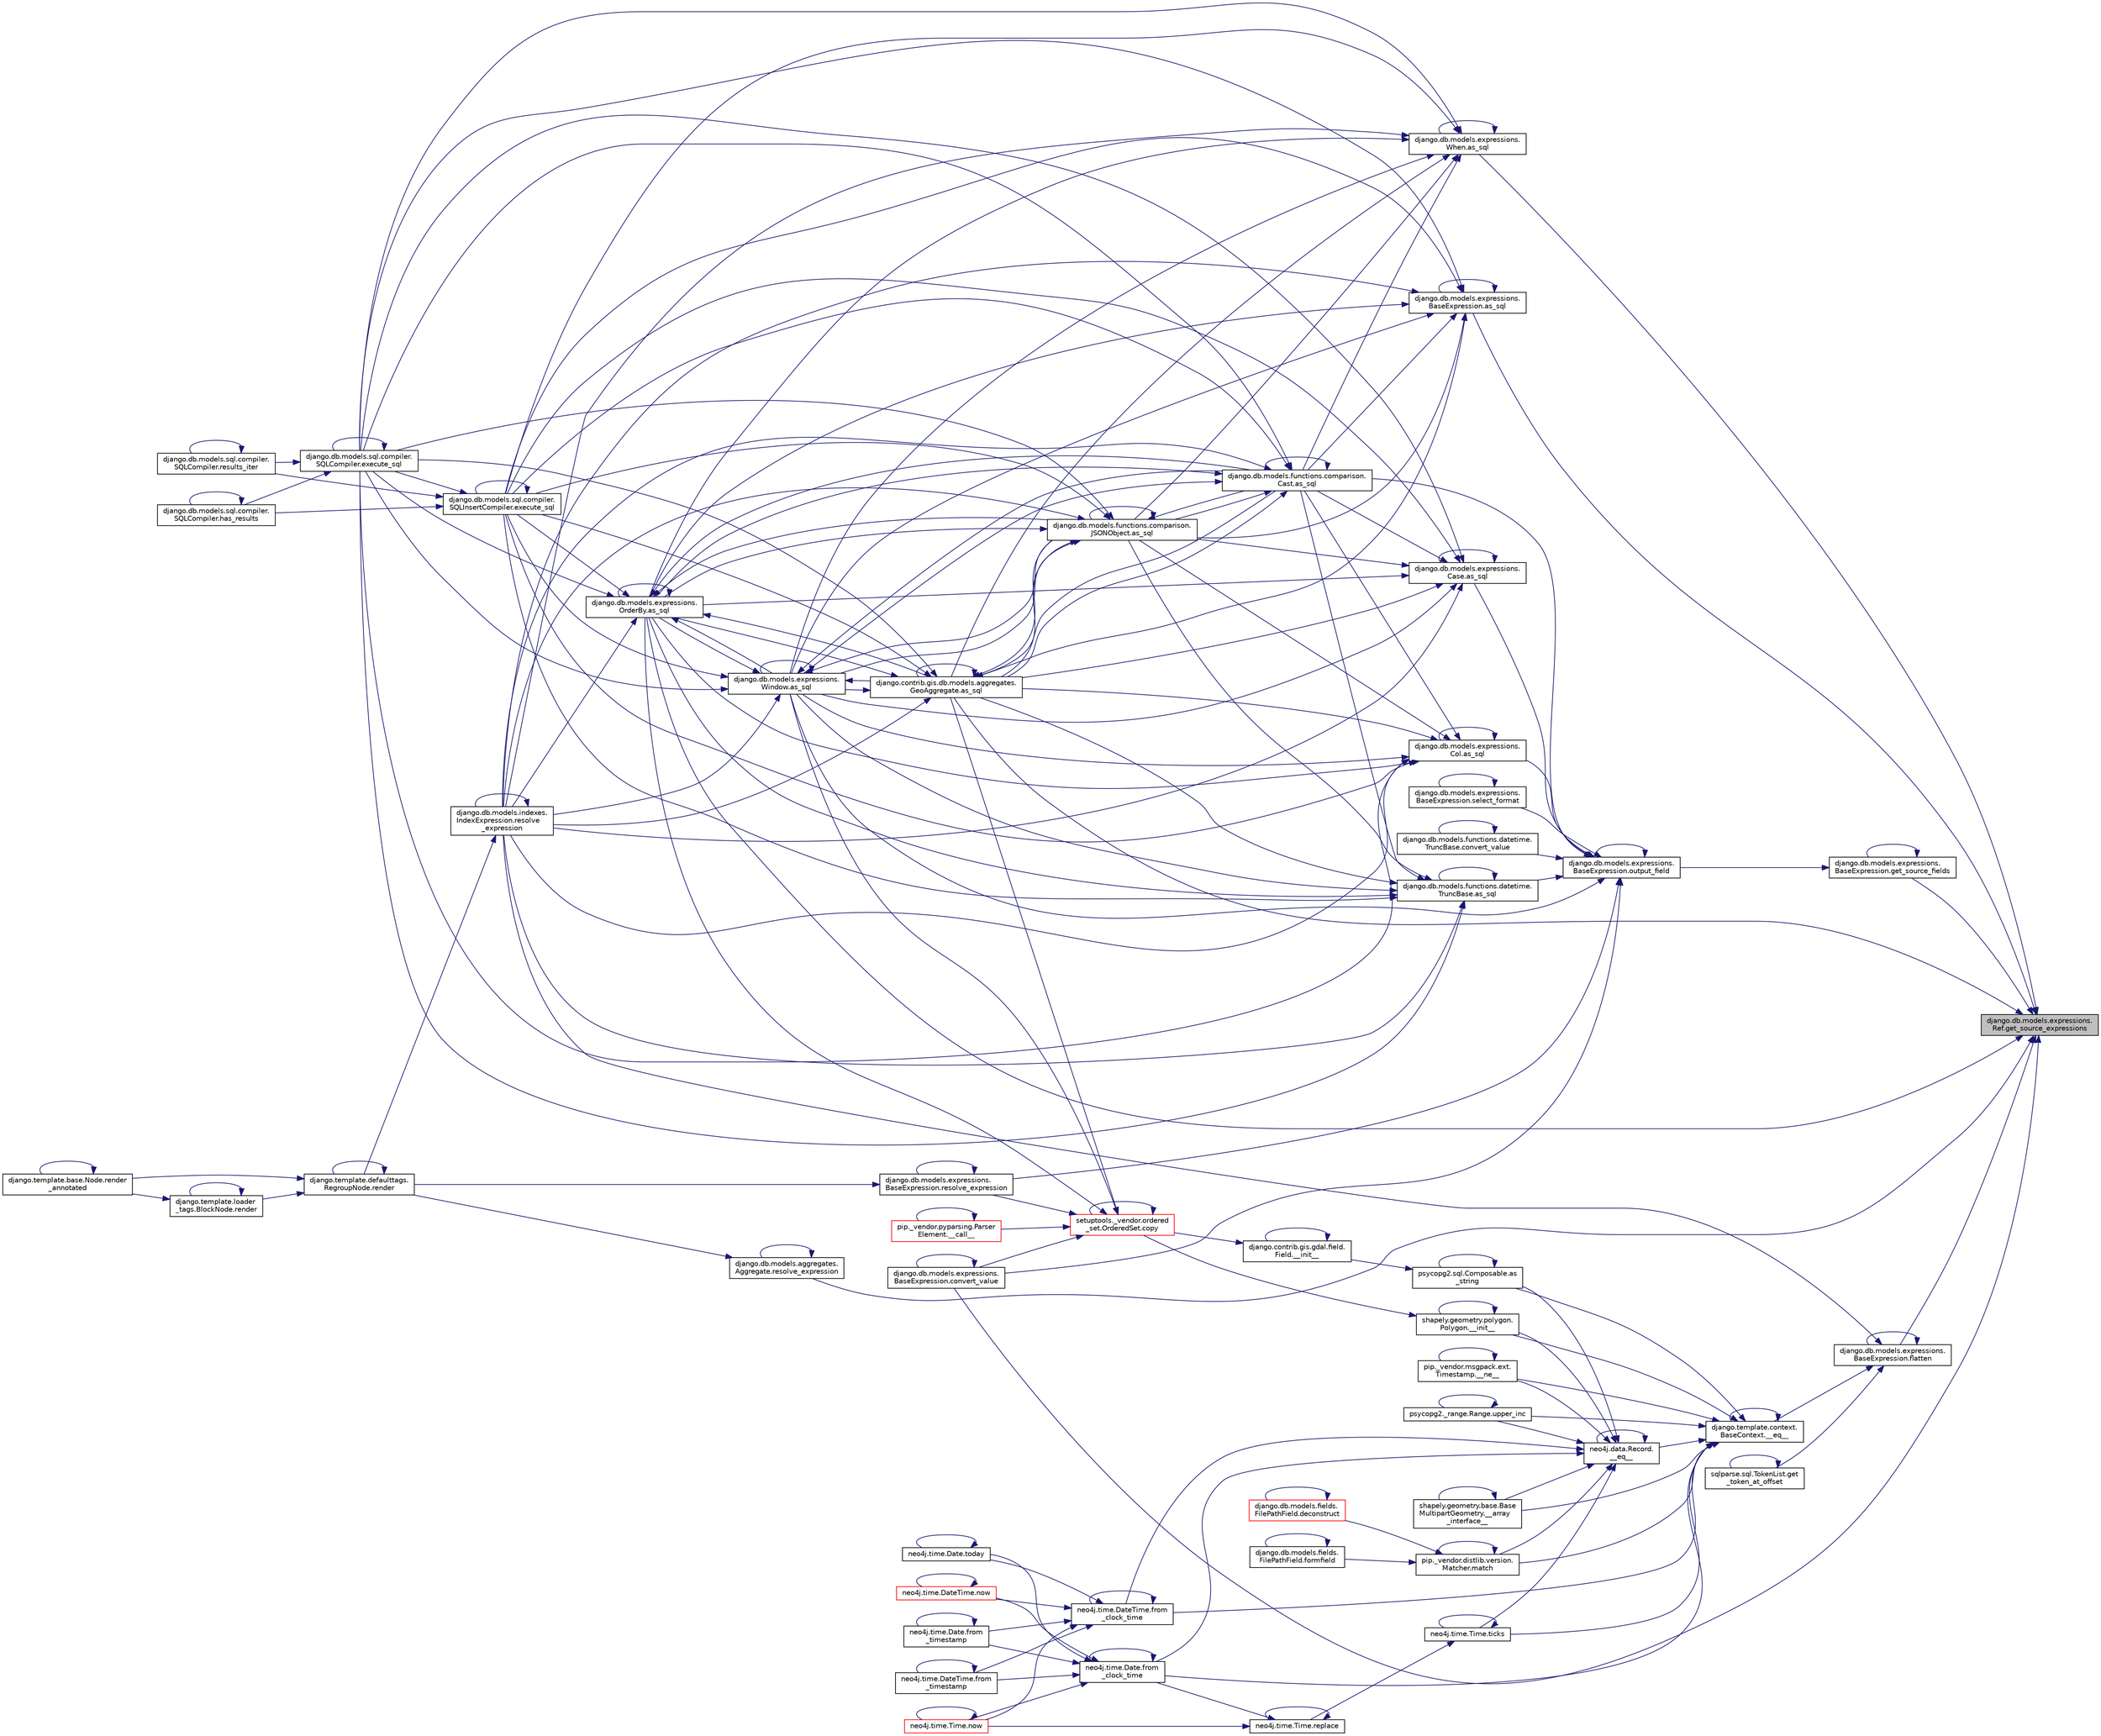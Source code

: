 digraph "django.db.models.expressions.Ref.get_source_expressions"
{
 // LATEX_PDF_SIZE
  edge [fontname="Helvetica",fontsize="10",labelfontname="Helvetica",labelfontsize="10"];
  node [fontname="Helvetica",fontsize="10",shape=record];
  rankdir="RL";
  Node1 [label="django.db.models.expressions.\lRef.get_source_expressions",height=0.2,width=0.4,color="black", fillcolor="grey75", style="filled", fontcolor="black",tooltip=" "];
  Node1 -> Node2 [dir="back",color="midnightblue",fontsize="10",style="solid",fontname="Helvetica"];
  Node2 [label="django.db.models.expressions.\lBaseExpression.as_sql",height=0.2,width=0.4,color="black", fillcolor="white", style="filled",URL="$de/d6b/classdjango_1_1db_1_1models_1_1expressions_1_1_base_expression.html#a1e3dc450362441952ec060b3711b681a",tooltip=" "];
  Node2 -> Node2 [dir="back",color="midnightblue",fontsize="10",style="solid",fontname="Helvetica"];
  Node2 -> Node3 [dir="back",color="midnightblue",fontsize="10",style="solid",fontname="Helvetica"];
  Node3 [label="django.db.models.functions.comparison.\lCast.as_sql",height=0.2,width=0.4,color="black", fillcolor="white", style="filled",URL="$dd/d3c/classdjango_1_1db_1_1models_1_1functions_1_1comparison_1_1_cast.html#a010e365ade29d50da0332d4f46b95cf0",tooltip=" "];
  Node3 -> Node3 [dir="back",color="midnightblue",fontsize="10",style="solid",fontname="Helvetica"];
  Node3 -> Node4 [dir="back",color="midnightblue",fontsize="10",style="solid",fontname="Helvetica"];
  Node4 [label="django.db.models.functions.comparison.\lJSONObject.as_sql",height=0.2,width=0.4,color="black", fillcolor="white", style="filled",URL="$db/d2f/classdjango_1_1db_1_1models_1_1functions_1_1comparison_1_1_j_s_o_n_object.html#a7ea48a9164c15f6c04fa1851987b0be4",tooltip=" "];
  Node4 -> Node3 [dir="back",color="midnightblue",fontsize="10",style="solid",fontname="Helvetica"];
  Node4 -> Node4 [dir="back",color="midnightblue",fontsize="10",style="solid",fontname="Helvetica"];
  Node4 -> Node5 [dir="back",color="midnightblue",fontsize="10",style="solid",fontname="Helvetica"];
  Node5 [label="django.contrib.gis.db.models.aggregates.\lGeoAggregate.as_sql",height=0.2,width=0.4,color="black", fillcolor="white", style="filled",URL="$df/dbe/classdjango_1_1contrib_1_1gis_1_1db_1_1models_1_1aggregates_1_1_geo_aggregate.html#a129bfb83cb8d965d40be63e974594fa7",tooltip=" "];
  Node5 -> Node3 [dir="back",color="midnightblue",fontsize="10",style="solid",fontname="Helvetica"];
  Node5 -> Node4 [dir="back",color="midnightblue",fontsize="10",style="solid",fontname="Helvetica"];
  Node5 -> Node5 [dir="back",color="midnightblue",fontsize="10",style="solid",fontname="Helvetica"];
  Node5 -> Node6 [dir="back",color="midnightblue",fontsize="10",style="solid",fontname="Helvetica"];
  Node6 [label="django.db.models.expressions.\lWindow.as_sql",height=0.2,width=0.4,color="black", fillcolor="white", style="filled",URL="$d6/d1c/classdjango_1_1db_1_1models_1_1expressions_1_1_window.html#a2a81a422e2884ef2026394b0f83416dc",tooltip=" "];
  Node6 -> Node3 [dir="back",color="midnightblue",fontsize="10",style="solid",fontname="Helvetica"];
  Node6 -> Node4 [dir="back",color="midnightblue",fontsize="10",style="solid",fontname="Helvetica"];
  Node6 -> Node5 [dir="back",color="midnightblue",fontsize="10",style="solid",fontname="Helvetica"];
  Node6 -> Node6 [dir="back",color="midnightblue",fontsize="10",style="solid",fontname="Helvetica"];
  Node6 -> Node7 [dir="back",color="midnightblue",fontsize="10",style="solid",fontname="Helvetica"];
  Node7 [label="django.db.models.expressions.\lOrderBy.as_sql",height=0.2,width=0.4,color="black", fillcolor="white", style="filled",URL="$da/d4d/classdjango_1_1db_1_1models_1_1expressions_1_1_order_by.html#a343064ad7cfdac310e95fd997ee6d4cc",tooltip=" "];
  Node7 -> Node3 [dir="back",color="midnightblue",fontsize="10",style="solid",fontname="Helvetica"];
  Node7 -> Node4 [dir="back",color="midnightblue",fontsize="10",style="solid",fontname="Helvetica"];
  Node7 -> Node5 [dir="back",color="midnightblue",fontsize="10",style="solid",fontname="Helvetica"];
  Node7 -> Node6 [dir="back",color="midnightblue",fontsize="10",style="solid",fontname="Helvetica"];
  Node7 -> Node7 [dir="back",color="midnightblue",fontsize="10",style="solid",fontname="Helvetica"];
  Node7 -> Node8 [dir="back",color="midnightblue",fontsize="10",style="solid",fontname="Helvetica"];
  Node8 [label="django.db.models.sql.compiler.\lSQLCompiler.execute_sql",height=0.2,width=0.4,color="black", fillcolor="white", style="filled",URL="$df/de2/classdjango_1_1db_1_1models_1_1sql_1_1compiler_1_1_s_q_l_compiler.html#a2547088c51124a0d09620d04cf56b050",tooltip=" "];
  Node8 -> Node8 [dir="back",color="midnightblue",fontsize="10",style="solid",fontname="Helvetica"];
  Node8 -> Node9 [dir="back",color="midnightblue",fontsize="10",style="solid",fontname="Helvetica"];
  Node9 [label="django.db.models.sql.compiler.\lSQLCompiler.has_results",height=0.2,width=0.4,color="black", fillcolor="white", style="filled",URL="$df/de2/classdjango_1_1db_1_1models_1_1sql_1_1compiler_1_1_s_q_l_compiler.html#a9d05678c81b8b17bf60caf67b3a66fee",tooltip=" "];
  Node9 -> Node9 [dir="back",color="midnightblue",fontsize="10",style="solid",fontname="Helvetica"];
  Node8 -> Node10 [dir="back",color="midnightblue",fontsize="10",style="solid",fontname="Helvetica"];
  Node10 [label="django.db.models.sql.compiler.\lSQLCompiler.results_iter",height=0.2,width=0.4,color="black", fillcolor="white", style="filled",URL="$df/de2/classdjango_1_1db_1_1models_1_1sql_1_1compiler_1_1_s_q_l_compiler.html#ae8fdefa3a4dd74aa89ec963abf30fcde",tooltip=" "];
  Node10 -> Node10 [dir="back",color="midnightblue",fontsize="10",style="solid",fontname="Helvetica"];
  Node7 -> Node11 [dir="back",color="midnightblue",fontsize="10",style="solid",fontname="Helvetica"];
  Node11 [label="django.db.models.sql.compiler.\lSQLInsertCompiler.execute_sql",height=0.2,width=0.4,color="black", fillcolor="white", style="filled",URL="$dd/daa/classdjango_1_1db_1_1models_1_1sql_1_1compiler_1_1_s_q_l_insert_compiler.html#a2ebda5346b92962b6ac5ca8234bfeb42",tooltip=" "];
  Node11 -> Node8 [dir="back",color="midnightblue",fontsize="10",style="solid",fontname="Helvetica"];
  Node11 -> Node11 [dir="back",color="midnightblue",fontsize="10",style="solid",fontname="Helvetica"];
  Node11 -> Node9 [dir="back",color="midnightblue",fontsize="10",style="solid",fontname="Helvetica"];
  Node11 -> Node10 [dir="back",color="midnightblue",fontsize="10",style="solid",fontname="Helvetica"];
  Node7 -> Node12 [dir="back",color="midnightblue",fontsize="10",style="solid",fontname="Helvetica"];
  Node12 [label="django.db.models.indexes.\lIndexExpression.resolve\l_expression",height=0.2,width=0.4,color="black", fillcolor="white", style="filled",URL="$df/d4f/classdjango_1_1db_1_1models_1_1indexes_1_1_index_expression.html#ae39ac90454fba3ff53ac2d342cd5feea",tooltip=" "];
  Node12 -> Node13 [dir="back",color="midnightblue",fontsize="10",style="solid",fontname="Helvetica"];
  Node13 [label="django.template.defaulttags.\lRegroupNode.render",height=0.2,width=0.4,color="black", fillcolor="white", style="filled",URL="$da/d86/classdjango_1_1template_1_1defaulttags_1_1_regroup_node.html#a301b8a2fd8a69d413de73aa3065f73c6",tooltip=" "];
  Node13 -> Node13 [dir="back",color="midnightblue",fontsize="10",style="solid",fontname="Helvetica"];
  Node13 -> Node14 [dir="back",color="midnightblue",fontsize="10",style="solid",fontname="Helvetica"];
  Node14 [label="django.template.loader\l_tags.BlockNode.render",height=0.2,width=0.4,color="black", fillcolor="white", style="filled",URL="$d5/dfa/classdjango_1_1template_1_1loader__tags_1_1_block_node.html#a840c8b5b54cff3a1cba18e73de19b508",tooltip=" "];
  Node14 -> Node14 [dir="back",color="midnightblue",fontsize="10",style="solid",fontname="Helvetica"];
  Node14 -> Node15 [dir="back",color="midnightblue",fontsize="10",style="solid",fontname="Helvetica"];
  Node15 [label="django.template.base.Node.render\l_annotated",height=0.2,width=0.4,color="black", fillcolor="white", style="filled",URL="$d9/d54/classdjango_1_1template_1_1base_1_1_node.html#a9d62819c7eb55a5f470cb8cd8ea3aa27",tooltip=" "];
  Node15 -> Node15 [dir="back",color="midnightblue",fontsize="10",style="solid",fontname="Helvetica"];
  Node13 -> Node15 [dir="back",color="midnightblue",fontsize="10",style="solid",fontname="Helvetica"];
  Node12 -> Node12 [dir="back",color="midnightblue",fontsize="10",style="solid",fontname="Helvetica"];
  Node6 -> Node8 [dir="back",color="midnightblue",fontsize="10",style="solid",fontname="Helvetica"];
  Node6 -> Node11 [dir="back",color="midnightblue",fontsize="10",style="solid",fontname="Helvetica"];
  Node6 -> Node12 [dir="back",color="midnightblue",fontsize="10",style="solid",fontname="Helvetica"];
  Node5 -> Node7 [dir="back",color="midnightblue",fontsize="10",style="solid",fontname="Helvetica"];
  Node5 -> Node8 [dir="back",color="midnightblue",fontsize="10",style="solid",fontname="Helvetica"];
  Node5 -> Node11 [dir="back",color="midnightblue",fontsize="10",style="solid",fontname="Helvetica"];
  Node5 -> Node12 [dir="back",color="midnightblue",fontsize="10",style="solid",fontname="Helvetica"];
  Node4 -> Node6 [dir="back",color="midnightblue",fontsize="10",style="solid",fontname="Helvetica"];
  Node4 -> Node7 [dir="back",color="midnightblue",fontsize="10",style="solid",fontname="Helvetica"];
  Node4 -> Node8 [dir="back",color="midnightblue",fontsize="10",style="solid",fontname="Helvetica"];
  Node4 -> Node11 [dir="back",color="midnightblue",fontsize="10",style="solid",fontname="Helvetica"];
  Node4 -> Node12 [dir="back",color="midnightblue",fontsize="10",style="solid",fontname="Helvetica"];
  Node3 -> Node5 [dir="back",color="midnightblue",fontsize="10",style="solid",fontname="Helvetica"];
  Node3 -> Node6 [dir="back",color="midnightblue",fontsize="10",style="solid",fontname="Helvetica"];
  Node3 -> Node7 [dir="back",color="midnightblue",fontsize="10",style="solid",fontname="Helvetica"];
  Node3 -> Node8 [dir="back",color="midnightblue",fontsize="10",style="solid",fontname="Helvetica"];
  Node3 -> Node11 [dir="back",color="midnightblue",fontsize="10",style="solid",fontname="Helvetica"];
  Node3 -> Node12 [dir="back",color="midnightblue",fontsize="10",style="solid",fontname="Helvetica"];
  Node2 -> Node4 [dir="back",color="midnightblue",fontsize="10",style="solid",fontname="Helvetica"];
  Node2 -> Node5 [dir="back",color="midnightblue",fontsize="10",style="solid",fontname="Helvetica"];
  Node2 -> Node6 [dir="back",color="midnightblue",fontsize="10",style="solid",fontname="Helvetica"];
  Node2 -> Node7 [dir="back",color="midnightblue",fontsize="10",style="solid",fontname="Helvetica"];
  Node2 -> Node8 [dir="back",color="midnightblue",fontsize="10",style="solid",fontname="Helvetica"];
  Node2 -> Node11 [dir="back",color="midnightblue",fontsize="10",style="solid",fontname="Helvetica"];
  Node2 -> Node12 [dir="back",color="midnightblue",fontsize="10",style="solid",fontname="Helvetica"];
  Node1 -> Node5 [dir="back",color="midnightblue",fontsize="10",style="solid",fontname="Helvetica"];
  Node1 -> Node16 [dir="back",color="midnightblue",fontsize="10",style="solid",fontname="Helvetica"];
  Node16 [label="django.db.models.expressions.\lWhen.as_sql",height=0.2,width=0.4,color="black", fillcolor="white", style="filled",URL="$d6/dd5/classdjango_1_1db_1_1models_1_1expressions_1_1_when.html#a6b2f57141c0e8ee8d3855955f68169cb",tooltip=" "];
  Node16 -> Node3 [dir="back",color="midnightblue",fontsize="10",style="solid",fontname="Helvetica"];
  Node16 -> Node4 [dir="back",color="midnightblue",fontsize="10",style="solid",fontname="Helvetica"];
  Node16 -> Node5 [dir="back",color="midnightblue",fontsize="10",style="solid",fontname="Helvetica"];
  Node16 -> Node6 [dir="back",color="midnightblue",fontsize="10",style="solid",fontname="Helvetica"];
  Node16 -> Node16 [dir="back",color="midnightblue",fontsize="10",style="solid",fontname="Helvetica"];
  Node16 -> Node7 [dir="back",color="midnightblue",fontsize="10",style="solid",fontname="Helvetica"];
  Node16 -> Node8 [dir="back",color="midnightblue",fontsize="10",style="solid",fontname="Helvetica"];
  Node16 -> Node11 [dir="back",color="midnightblue",fontsize="10",style="solid",fontname="Helvetica"];
  Node16 -> Node12 [dir="back",color="midnightblue",fontsize="10",style="solid",fontname="Helvetica"];
  Node1 -> Node7 [dir="back",color="midnightblue",fontsize="10",style="solid",fontname="Helvetica"];
  Node1 -> Node17 [dir="back",color="midnightblue",fontsize="10",style="solid",fontname="Helvetica"];
  Node17 [label="django.db.models.expressions.\lBaseExpression.convert_value",height=0.2,width=0.4,color="black", fillcolor="white", style="filled",URL="$de/d6b/classdjango_1_1db_1_1models_1_1expressions_1_1_base_expression.html#a17a709653d93ba657fb2ed791346e38f",tooltip=" "];
  Node17 -> Node17 [dir="back",color="midnightblue",fontsize="10",style="solid",fontname="Helvetica"];
  Node1 -> Node18 [dir="back",color="midnightblue",fontsize="10",style="solid",fontname="Helvetica"];
  Node18 [label="django.db.models.expressions.\lBaseExpression.flatten",height=0.2,width=0.4,color="black", fillcolor="white", style="filled",URL="$de/d6b/classdjango_1_1db_1_1models_1_1expressions_1_1_base_expression.html#aa3309b2b2c1f43ea615dd7a5be6fda30",tooltip=" "];
  Node18 -> Node19 [dir="back",color="midnightblue",fontsize="10",style="solid",fontname="Helvetica"];
  Node19 [label="django.template.context.\lBaseContext.__eq__",height=0.2,width=0.4,color="black", fillcolor="white", style="filled",URL="$d9/da5/classdjango_1_1template_1_1context_1_1_base_context.html#a6033250e9ef169ffbb82571906d2c05e",tooltip=" "];
  Node19 -> Node20 [dir="back",color="midnightblue",fontsize="10",style="solid",fontname="Helvetica"];
  Node20 [label="shapely.geometry.base.Base\lMultipartGeometry.__array\l_interface__",height=0.2,width=0.4,color="black", fillcolor="white", style="filled",URL="$df/d4a/classshapely_1_1geometry_1_1base_1_1_base_multipart_geometry.html#aa57caf9f9556c733425dee5dc556ac05",tooltip=" "];
  Node20 -> Node20 [dir="back",color="midnightblue",fontsize="10",style="solid",fontname="Helvetica"];
  Node19 -> Node19 [dir="back",color="midnightblue",fontsize="10",style="solid",fontname="Helvetica"];
  Node19 -> Node21 [dir="back",color="midnightblue",fontsize="10",style="solid",fontname="Helvetica"];
  Node21 [label="neo4j.data.Record.\l__eq__",height=0.2,width=0.4,color="black", fillcolor="white", style="filled",URL="$d8/da3/classneo4j_1_1data_1_1_record.html#a677599a593c35d675d8960d72462df9f",tooltip=" "];
  Node21 -> Node20 [dir="back",color="midnightblue",fontsize="10",style="solid",fontname="Helvetica"];
  Node21 -> Node21 [dir="back",color="midnightblue",fontsize="10",style="solid",fontname="Helvetica"];
  Node21 -> Node22 [dir="back",color="midnightblue",fontsize="10",style="solid",fontname="Helvetica"];
  Node22 [label="shapely.geometry.polygon.\lPolygon.__init__",height=0.2,width=0.4,color="black", fillcolor="white", style="filled",URL="$da/d80/classshapely_1_1geometry_1_1polygon_1_1_polygon.html#aa0b7892becd68ead1f110b5498c4e4be",tooltip=" "];
  Node22 -> Node22 [dir="back",color="midnightblue",fontsize="10",style="solid",fontname="Helvetica"];
  Node22 -> Node23 [dir="back",color="midnightblue",fontsize="10",style="solid",fontname="Helvetica"];
  Node23 [label="setuptools._vendor.ordered\l_set.OrderedSet.copy",height=0.2,width=0.4,color="red", fillcolor="white", style="filled",URL="$d0/d40/classsetuptools_1_1__vendor_1_1ordered__set_1_1_ordered_set.html#a84224c403039b9dac5d2794d85073053",tooltip=" "];
  Node23 -> Node24 [dir="back",color="midnightblue",fontsize="10",style="solid",fontname="Helvetica"];
  Node24 [label="pip._vendor.pyparsing.Parser\lElement.__call__",height=0.2,width=0.4,color="red", fillcolor="white", style="filled",URL="$df/d7f/classpip_1_1__vendor_1_1pyparsing_1_1_parser_element.html#ae345dfb10ea6a1e9c77120e86129ab16",tooltip=" "];
  Node24 -> Node24 [dir="back",color="midnightblue",fontsize="10",style="solid",fontname="Helvetica"];
  Node23 -> Node5 [dir="back",color="midnightblue",fontsize="10",style="solid",fontname="Helvetica"];
  Node23 -> Node6 [dir="back",color="midnightblue",fontsize="10",style="solid",fontname="Helvetica"];
  Node23 -> Node7 [dir="back",color="midnightblue",fontsize="10",style="solid",fontname="Helvetica"];
  Node23 -> Node17 [dir="back",color="midnightblue",fontsize="10",style="solid",fontname="Helvetica"];
  Node23 -> Node23 [dir="back",color="midnightblue",fontsize="10",style="solid",fontname="Helvetica"];
  Node23 -> Node258 [dir="back",color="midnightblue",fontsize="10",style="solid",fontname="Helvetica"];
  Node258 [label="django.db.models.expressions.\lBaseExpression.resolve_expression",height=0.2,width=0.4,color="black", fillcolor="white", style="filled",URL="$de/d6b/classdjango_1_1db_1_1models_1_1expressions_1_1_base_expression.html#aa13750acce26e49830dd7f797f938bdc",tooltip=" "];
  Node258 -> Node13 [dir="back",color="midnightblue",fontsize="10",style="solid",fontname="Helvetica"];
  Node258 -> Node258 [dir="back",color="midnightblue",fontsize="10",style="solid",fontname="Helvetica"];
  Node21 -> Node493 [dir="back",color="midnightblue",fontsize="10",style="solid",fontname="Helvetica"];
  Node493 [label="pip._vendor.msgpack.ext.\lTimestamp.__ne__",height=0.2,width=0.4,color="black", fillcolor="white", style="filled",URL="$d6/dd9/classpip_1_1__vendor_1_1msgpack_1_1ext_1_1_timestamp.html#a85bbfb0158c314f6747659d9d79fbc5f",tooltip=" "];
  Node493 -> Node493 [dir="back",color="midnightblue",fontsize="10",style="solid",fontname="Helvetica"];
  Node21 -> Node494 [dir="back",color="midnightblue",fontsize="10",style="solid",fontname="Helvetica"];
  Node494 [label="psycopg2.sql.Composable.as\l_string",height=0.2,width=0.4,color="black", fillcolor="white", style="filled",URL="$d8/d3d/classpsycopg2_1_1sql_1_1_composable.html#a77b13bb7380175e59facce7566dfb5f6",tooltip=" "];
  Node494 -> Node133 [dir="back",color="midnightblue",fontsize="10",style="solid",fontname="Helvetica"];
  Node133 [label="django.contrib.gis.gdal.field.\lField.__init__",height=0.2,width=0.4,color="black", fillcolor="white", style="filled",URL="$d8/d65/classdjango_1_1contrib_1_1gis_1_1gdal_1_1field_1_1_field.html#a96f67c1998176e29fac02e002fdff997",tooltip=" "];
  Node133 -> Node133 [dir="back",color="midnightblue",fontsize="10",style="solid",fontname="Helvetica"];
  Node133 -> Node23 [dir="back",color="midnightblue",fontsize="10",style="solid",fontname="Helvetica"];
  Node494 -> Node494 [dir="back",color="midnightblue",fontsize="10",style="solid",fontname="Helvetica"];
  Node21 -> Node204 [dir="back",color="midnightblue",fontsize="10",style="solid",fontname="Helvetica"];
  Node204 [label="neo4j.time.Date.from\l_clock_time",height=0.2,width=0.4,color="black", fillcolor="white", style="filled",URL="$d1/d6f/classneo4j_1_1time_1_1_date.html#a6e815a48a02a3f3d230e95d923cfb43b",tooltip=" "];
  Node204 -> Node204 [dir="back",color="midnightblue",fontsize="10",style="solid",fontname="Helvetica"];
  Node204 -> Node205 [dir="back",color="midnightblue",fontsize="10",style="solid",fontname="Helvetica"];
  Node205 [label="neo4j.time.Date.from\l_timestamp",height=0.2,width=0.4,color="black", fillcolor="white", style="filled",URL="$d1/d6f/classneo4j_1_1time_1_1_date.html#ad58021fec6b36c49f254926089415622",tooltip=" "];
  Node205 -> Node205 [dir="back",color="midnightblue",fontsize="10",style="solid",fontname="Helvetica"];
  Node204 -> Node206 [dir="back",color="midnightblue",fontsize="10",style="solid",fontname="Helvetica"];
  Node206 [label="neo4j.time.DateTime.from\l_timestamp",height=0.2,width=0.4,color="black", fillcolor="white", style="filled",URL="$d4/dcd/classneo4j_1_1time_1_1_date_time.html#a4d4684a2c591eafc581a2fda9ce123c9",tooltip=" "];
  Node206 -> Node206 [dir="back",color="midnightblue",fontsize="10",style="solid",fontname="Helvetica"];
  Node204 -> Node207 [dir="back",color="midnightblue",fontsize="10",style="solid",fontname="Helvetica"];
  Node207 [label="neo4j.time.Time.now",height=0.2,width=0.4,color="red", fillcolor="white", style="filled",URL="$db/d2a/classneo4j_1_1time_1_1_time.html#af50231a17a30a4c4cee2fcad3c023f46",tooltip=" "];
  Node207 -> Node207 [dir="back",color="midnightblue",fontsize="10",style="solid",fontname="Helvetica"];
  Node204 -> Node267 [dir="back",color="midnightblue",fontsize="10",style="solid",fontname="Helvetica"];
  Node267 [label="neo4j.time.DateTime.now",height=0.2,width=0.4,color="red", fillcolor="white", style="filled",URL="$d4/dcd/classneo4j_1_1time_1_1_date_time.html#a2b498ad246b4e6ad2238a68ad375ce34",tooltip=" "];
  Node267 -> Node267 [dir="back",color="midnightblue",fontsize="10",style="solid",fontname="Helvetica"];
  Node204 -> Node268 [dir="back",color="midnightblue",fontsize="10",style="solid",fontname="Helvetica"];
  Node268 [label="neo4j.time.Date.today",height=0.2,width=0.4,color="black", fillcolor="white", style="filled",URL="$d1/d6f/classneo4j_1_1time_1_1_date.html#a9f063ca6ba2a1f9c67cb16ee405d8c93",tooltip=" "];
  Node268 -> Node268 [dir="back",color="midnightblue",fontsize="10",style="solid",fontname="Helvetica"];
  Node21 -> Node269 [dir="back",color="midnightblue",fontsize="10",style="solid",fontname="Helvetica"];
  Node269 [label="neo4j.time.DateTime.from\l_clock_time",height=0.2,width=0.4,color="black", fillcolor="white", style="filled",URL="$d4/dcd/classneo4j_1_1time_1_1_date_time.html#a12a2d4d1586b225b0a6156d4e6d4cc0c",tooltip=" "];
  Node269 -> Node269 [dir="back",color="midnightblue",fontsize="10",style="solid",fontname="Helvetica"];
  Node269 -> Node205 [dir="back",color="midnightblue",fontsize="10",style="solid",fontname="Helvetica"];
  Node269 -> Node206 [dir="back",color="midnightblue",fontsize="10",style="solid",fontname="Helvetica"];
  Node269 -> Node207 [dir="back",color="midnightblue",fontsize="10",style="solid",fontname="Helvetica"];
  Node269 -> Node267 [dir="back",color="midnightblue",fontsize="10",style="solid",fontname="Helvetica"];
  Node269 -> Node268 [dir="back",color="midnightblue",fontsize="10",style="solid",fontname="Helvetica"];
  Node21 -> Node495 [dir="back",color="midnightblue",fontsize="10",style="solid",fontname="Helvetica"];
  Node495 [label="pip._vendor.distlib.version.\lMatcher.match",height=0.2,width=0.4,color="black", fillcolor="white", style="filled",URL="$d3/d6b/classpip_1_1__vendor_1_1distlib_1_1version_1_1_matcher.html#abab07ac81cd23c3863693a3986eca843",tooltip=" "];
  Node495 -> Node496 [dir="back",color="midnightblue",fontsize="10",style="solid",fontname="Helvetica"];
  Node496 [label="django.db.models.fields.\lFilePathField.deconstruct",height=0.2,width=0.4,color="red", fillcolor="white", style="filled",URL="$d9/d58/classdjango_1_1db_1_1models_1_1fields_1_1_file_path_field.html#a52225a0c3baf7a5125007fadbe78dd22",tooltip=" "];
  Node496 -> Node496 [dir="back",color="midnightblue",fontsize="10",style="solid",fontname="Helvetica"];
  Node495 -> Node497 [dir="back",color="midnightblue",fontsize="10",style="solid",fontname="Helvetica"];
  Node497 [label="django.db.models.fields.\lFilePathField.formfield",height=0.2,width=0.4,color="black", fillcolor="white", style="filled",URL="$d9/d58/classdjango_1_1db_1_1models_1_1fields_1_1_file_path_field.html#ac5c572bd8cd58aa14d0fa9341c935e62",tooltip=" "];
  Node497 -> Node497 [dir="back",color="midnightblue",fontsize="10",style="solid",fontname="Helvetica"];
  Node495 -> Node495 [dir="back",color="midnightblue",fontsize="10",style="solid",fontname="Helvetica"];
  Node21 -> Node270 [dir="back",color="midnightblue",fontsize="10",style="solid",fontname="Helvetica"];
  Node270 [label="neo4j.time.Time.ticks",height=0.2,width=0.4,color="black", fillcolor="white", style="filled",URL="$db/d2a/classneo4j_1_1time_1_1_time.html#af3cbc3ab118ea3f7c8aaee2cc13a89e1",tooltip=" "];
  Node270 -> Node271 [dir="back",color="midnightblue",fontsize="10",style="solid",fontname="Helvetica"];
  Node271 [label="neo4j.time.Time.replace",height=0.2,width=0.4,color="black", fillcolor="white", style="filled",URL="$db/d2a/classneo4j_1_1time_1_1_time.html#a5460a840afb4c8da3de9bb82646b9c28",tooltip=" "];
  Node271 -> Node204 [dir="back",color="midnightblue",fontsize="10",style="solid",fontname="Helvetica"];
  Node271 -> Node207 [dir="back",color="midnightblue",fontsize="10",style="solid",fontname="Helvetica"];
  Node271 -> Node271 [dir="back",color="midnightblue",fontsize="10",style="solid",fontname="Helvetica"];
  Node270 -> Node270 [dir="back",color="midnightblue",fontsize="10",style="solid",fontname="Helvetica"];
  Node21 -> Node498 [dir="back",color="midnightblue",fontsize="10",style="solid",fontname="Helvetica"];
  Node498 [label="psycopg2._range.Range.upper_inc",height=0.2,width=0.4,color="black", fillcolor="white", style="filled",URL="$d0/dea/classpsycopg2_1_1__range_1_1_range.html#ab960d4f6c5956499e88d2b70b5043423",tooltip=" "];
  Node498 -> Node498 [dir="back",color="midnightblue",fontsize="10",style="solid",fontname="Helvetica"];
  Node19 -> Node22 [dir="back",color="midnightblue",fontsize="10",style="solid",fontname="Helvetica"];
  Node19 -> Node493 [dir="back",color="midnightblue",fontsize="10",style="solid",fontname="Helvetica"];
  Node19 -> Node494 [dir="back",color="midnightblue",fontsize="10",style="solid",fontname="Helvetica"];
  Node19 -> Node204 [dir="back",color="midnightblue",fontsize="10",style="solid",fontname="Helvetica"];
  Node19 -> Node269 [dir="back",color="midnightblue",fontsize="10",style="solid",fontname="Helvetica"];
  Node19 -> Node495 [dir="back",color="midnightblue",fontsize="10",style="solid",fontname="Helvetica"];
  Node19 -> Node270 [dir="back",color="midnightblue",fontsize="10",style="solid",fontname="Helvetica"];
  Node19 -> Node498 [dir="back",color="midnightblue",fontsize="10",style="solid",fontname="Helvetica"];
  Node18 -> Node18 [dir="back",color="midnightblue",fontsize="10",style="solid",fontname="Helvetica"];
  Node18 -> Node681 [dir="back",color="midnightblue",fontsize="10",style="solid",fontname="Helvetica"];
  Node681 [label="sqlparse.sql.TokenList.get\l_token_at_offset",height=0.2,width=0.4,color="black", fillcolor="white", style="filled",URL="$d4/d1a/classsqlparse_1_1sql_1_1_token_list.html#ad0a2b896fde2dda59a95ab7972053d8d",tooltip=" "];
  Node681 -> Node681 [dir="back",color="midnightblue",fontsize="10",style="solid",fontname="Helvetica"];
  Node18 -> Node12 [dir="back",color="midnightblue",fontsize="10",style="solid",fontname="Helvetica"];
  Node1 -> Node682 [dir="back",color="midnightblue",fontsize="10",style="solid",fontname="Helvetica"];
  Node682 [label="django.db.models.expressions.\lBaseExpression.get_source_fields",height=0.2,width=0.4,color="black", fillcolor="white", style="filled",URL="$de/d6b/classdjango_1_1db_1_1models_1_1expressions_1_1_base_expression.html#ae46497fe5850710921bc52df049b1b31",tooltip=" "];
  Node682 -> Node682 [dir="back",color="midnightblue",fontsize="10",style="solid",fontname="Helvetica"];
  Node682 -> Node683 [dir="back",color="midnightblue",fontsize="10",style="solid",fontname="Helvetica"];
  Node683 [label="django.db.models.expressions.\lBaseExpression.output_field",height=0.2,width=0.4,color="black", fillcolor="white", style="filled",URL="$de/d6b/classdjango_1_1db_1_1models_1_1expressions_1_1_base_expression.html#a09de720d948afe42dde69458804c880c",tooltip=" "];
  Node683 -> Node684 [dir="back",color="midnightblue",fontsize="10",style="solid",fontname="Helvetica"];
  Node684 [label="django.db.models.expressions.\lCol.as_sql",height=0.2,width=0.4,color="black", fillcolor="white", style="filled",URL="$de/dbc/classdjango_1_1db_1_1models_1_1expressions_1_1_col.html#a8df396a637308583fa1f920e433bf7f7",tooltip=" "];
  Node684 -> Node684 [dir="back",color="midnightblue",fontsize="10",style="solid",fontname="Helvetica"];
  Node684 -> Node3 [dir="back",color="midnightblue",fontsize="10",style="solid",fontname="Helvetica"];
  Node684 -> Node4 [dir="back",color="midnightblue",fontsize="10",style="solid",fontname="Helvetica"];
  Node684 -> Node5 [dir="back",color="midnightblue",fontsize="10",style="solid",fontname="Helvetica"];
  Node684 -> Node6 [dir="back",color="midnightblue",fontsize="10",style="solid",fontname="Helvetica"];
  Node684 -> Node7 [dir="back",color="midnightblue",fontsize="10",style="solid",fontname="Helvetica"];
  Node684 -> Node8 [dir="back",color="midnightblue",fontsize="10",style="solid",fontname="Helvetica"];
  Node684 -> Node11 [dir="back",color="midnightblue",fontsize="10",style="solid",fontname="Helvetica"];
  Node684 -> Node12 [dir="back",color="midnightblue",fontsize="10",style="solid",fontname="Helvetica"];
  Node683 -> Node685 [dir="back",color="midnightblue",fontsize="10",style="solid",fontname="Helvetica"];
  Node685 [label="django.db.models.functions.datetime.\lTruncBase.as_sql",height=0.2,width=0.4,color="black", fillcolor="white", style="filled",URL="$d8/d14/classdjango_1_1db_1_1models_1_1functions_1_1datetime_1_1_trunc_base.html#a2875100800e5a5268ca5dcb704e259ac",tooltip=" "];
  Node685 -> Node685 [dir="back",color="midnightblue",fontsize="10",style="solid",fontname="Helvetica"];
  Node685 -> Node3 [dir="back",color="midnightblue",fontsize="10",style="solid",fontname="Helvetica"];
  Node685 -> Node4 [dir="back",color="midnightblue",fontsize="10",style="solid",fontname="Helvetica"];
  Node685 -> Node5 [dir="back",color="midnightblue",fontsize="10",style="solid",fontname="Helvetica"];
  Node685 -> Node6 [dir="back",color="midnightblue",fontsize="10",style="solid",fontname="Helvetica"];
  Node685 -> Node7 [dir="back",color="midnightblue",fontsize="10",style="solid",fontname="Helvetica"];
  Node685 -> Node8 [dir="back",color="midnightblue",fontsize="10",style="solid",fontname="Helvetica"];
  Node685 -> Node11 [dir="back",color="midnightblue",fontsize="10",style="solid",fontname="Helvetica"];
  Node685 -> Node12 [dir="back",color="midnightblue",fontsize="10",style="solid",fontname="Helvetica"];
  Node683 -> Node3 [dir="back",color="midnightblue",fontsize="10",style="solid",fontname="Helvetica"];
  Node683 -> Node6 [dir="back",color="midnightblue",fontsize="10",style="solid",fontname="Helvetica"];
  Node683 -> Node686 [dir="back",color="midnightblue",fontsize="10",style="solid",fontname="Helvetica"];
  Node686 [label="django.db.models.expressions.\lCase.as_sql",height=0.2,width=0.4,color="black", fillcolor="white", style="filled",URL="$dc/dfd/classdjango_1_1db_1_1models_1_1expressions_1_1_case.html#ad3617727a272b0564e2b2208d8e57dc9",tooltip=" "];
  Node686 -> Node3 [dir="back",color="midnightblue",fontsize="10",style="solid",fontname="Helvetica"];
  Node686 -> Node4 [dir="back",color="midnightblue",fontsize="10",style="solid",fontname="Helvetica"];
  Node686 -> Node5 [dir="back",color="midnightblue",fontsize="10",style="solid",fontname="Helvetica"];
  Node686 -> Node6 [dir="back",color="midnightblue",fontsize="10",style="solid",fontname="Helvetica"];
  Node686 -> Node7 [dir="back",color="midnightblue",fontsize="10",style="solid",fontname="Helvetica"];
  Node686 -> Node686 [dir="back",color="midnightblue",fontsize="10",style="solid",fontname="Helvetica"];
  Node686 -> Node8 [dir="back",color="midnightblue",fontsize="10",style="solid",fontname="Helvetica"];
  Node686 -> Node11 [dir="back",color="midnightblue",fontsize="10",style="solid",fontname="Helvetica"];
  Node686 -> Node12 [dir="back",color="midnightblue",fontsize="10",style="solid",fontname="Helvetica"];
  Node683 -> Node17 [dir="back",color="midnightblue",fontsize="10",style="solid",fontname="Helvetica"];
  Node683 -> Node687 [dir="back",color="midnightblue",fontsize="10",style="solid",fontname="Helvetica"];
  Node687 [label="django.db.models.functions.datetime.\lTruncBase.convert_value",height=0.2,width=0.4,color="black", fillcolor="white", style="filled",URL="$d8/d14/classdjango_1_1db_1_1models_1_1functions_1_1datetime_1_1_trunc_base.html#a02c8b369e752c3d7a99c3764f92a4e8c",tooltip=" "];
  Node687 -> Node687 [dir="back",color="midnightblue",fontsize="10",style="solid",fontname="Helvetica"];
  Node683 -> Node683 [dir="back",color="midnightblue",fontsize="10",style="solid",fontname="Helvetica"];
  Node683 -> Node258 [dir="back",color="midnightblue",fontsize="10",style="solid",fontname="Helvetica"];
  Node683 -> Node688 [dir="back",color="midnightblue",fontsize="10",style="solid",fontname="Helvetica"];
  Node688 [label="django.db.models.expressions.\lBaseExpression.select_format",height=0.2,width=0.4,color="black", fillcolor="white", style="filled",URL="$de/d6b/classdjango_1_1db_1_1models_1_1expressions_1_1_base_expression.html#a5b38ea04fb881431c0be0440166eb4c8",tooltip=" "];
  Node688 -> Node688 [dir="back",color="midnightblue",fontsize="10",style="solid",fontname="Helvetica"];
  Node1 -> Node689 [dir="back",color="midnightblue",fontsize="10",style="solid",fontname="Helvetica"];
  Node689 [label="django.db.models.aggregates.\lAggregate.resolve_expression",height=0.2,width=0.4,color="black", fillcolor="white", style="filled",URL="$d7/d0c/classdjango_1_1db_1_1models_1_1aggregates_1_1_aggregate.html#af01f19f273c47ee8225d50465a384703",tooltip=" "];
  Node689 -> Node13 [dir="back",color="midnightblue",fontsize="10",style="solid",fontname="Helvetica"];
  Node689 -> Node689 [dir="back",color="midnightblue",fontsize="10",style="solid",fontname="Helvetica"];
}
